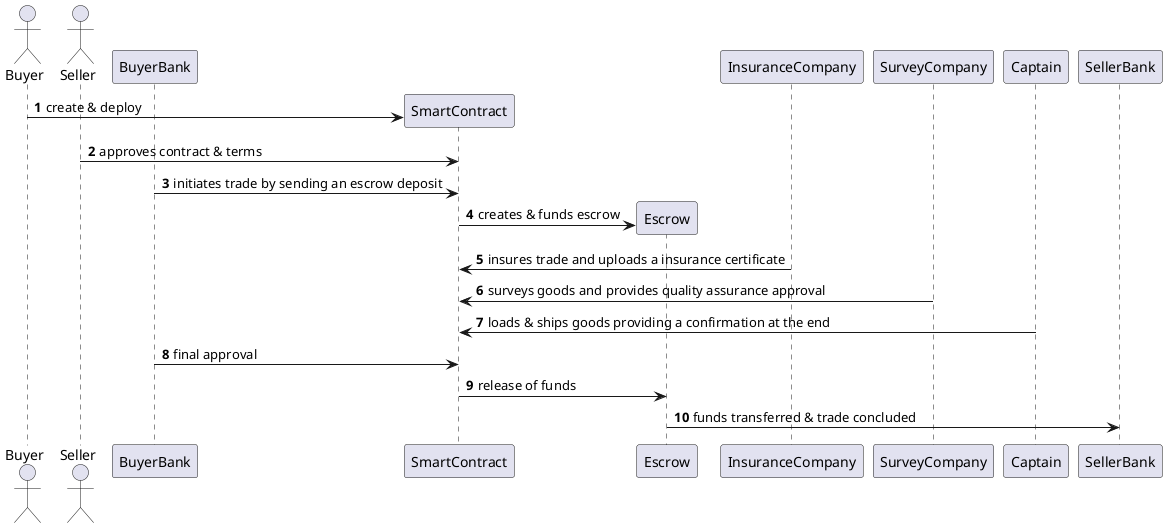 @startuml
autonumber
actor Buyer
actor Seller
participant BuyerBank

create SmartContract
Buyer -> SmartContract : create & deploy

Seller -> SmartContract : approves contract & terms
BuyerBank -> SmartContract : initiates trade by sending an escrow deposit

create Escrow
SmartContract -> Escrow : creates & funds escrow 

participant InsuranceCompany
InsuranceCompany -> SmartContract: insures trade and uploads a insurance certificate 

participant SurveyCompany
SurveyCompany -> SmartContract : surveys goods and provides quality assurance approval 

participant Captain
Captain -> SmartContract : loads & ships goods providing a confirmation at the end
BuyerBank -> SmartContract : final approval
SmartContract -> Escrow : release of funds
participant SellerBank
Escrow -> SellerBank : funds transferred & trade concluded
@enduml